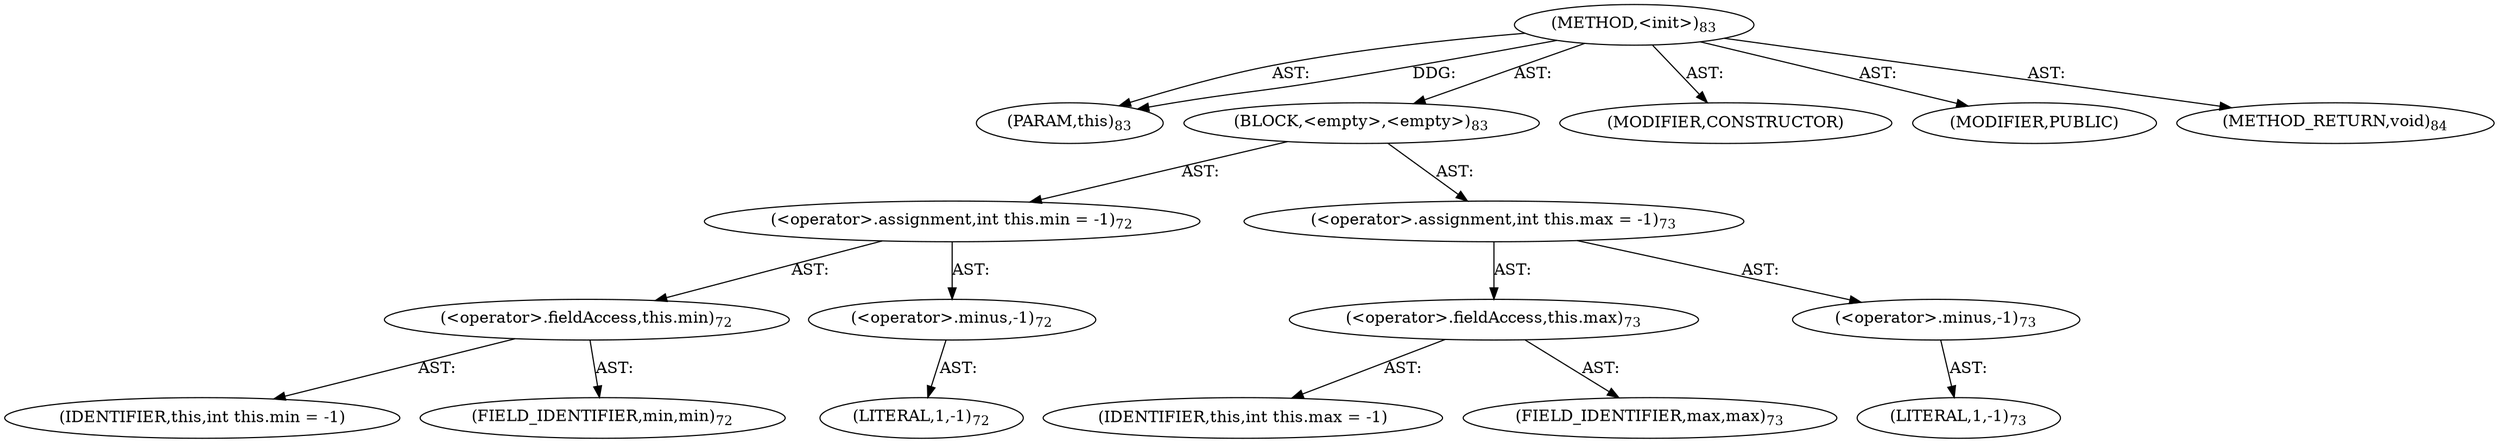 digraph "&lt;init&gt;" {  
"111669149696" [label = <(METHOD,&lt;init&gt;)<SUB>83</SUB>> ]
"115964116997" [label = <(PARAM,this)<SUB>83</SUB>> ]
"25769803776" [label = <(BLOCK,&lt;empty&gt;,&lt;empty&gt;)<SUB>83</SUB>> ]
"30064771072" [label = <(&lt;operator&gt;.assignment,int this.min = -1)<SUB>72</SUB>> ]
"30064771073" [label = <(&lt;operator&gt;.fieldAccess,this.min)<SUB>72</SUB>> ]
"68719476746" [label = <(IDENTIFIER,this,int this.min = -1)> ]
"55834574848" [label = <(FIELD_IDENTIFIER,min,min)<SUB>72</SUB>> ]
"30064771074" [label = <(&lt;operator&gt;.minus,-1)<SUB>72</SUB>> ]
"90194313216" [label = <(LITERAL,1,-1)<SUB>72</SUB>> ]
"30064771075" [label = <(&lt;operator&gt;.assignment,int this.max = -1)<SUB>73</SUB>> ]
"30064771076" [label = <(&lt;operator&gt;.fieldAccess,this.max)<SUB>73</SUB>> ]
"68719476747" [label = <(IDENTIFIER,this,int this.max = -1)> ]
"55834574849" [label = <(FIELD_IDENTIFIER,max,max)<SUB>73</SUB>> ]
"30064771077" [label = <(&lt;operator&gt;.minus,-1)<SUB>73</SUB>> ]
"90194313217" [label = <(LITERAL,1,-1)<SUB>73</SUB>> ]
"133143986182" [label = <(MODIFIER,CONSTRUCTOR)> ]
"133143986183" [label = <(MODIFIER,PUBLIC)> ]
"128849018880" [label = <(METHOD_RETURN,void)<SUB>84</SUB>> ]
  "111669149696" -> "115964116997"  [ label = "AST: "] 
  "111669149696" -> "25769803776"  [ label = "AST: "] 
  "111669149696" -> "133143986182"  [ label = "AST: "] 
  "111669149696" -> "133143986183"  [ label = "AST: "] 
  "111669149696" -> "128849018880"  [ label = "AST: "] 
  "25769803776" -> "30064771072"  [ label = "AST: "] 
  "25769803776" -> "30064771075"  [ label = "AST: "] 
  "30064771072" -> "30064771073"  [ label = "AST: "] 
  "30064771072" -> "30064771074"  [ label = "AST: "] 
  "30064771073" -> "68719476746"  [ label = "AST: "] 
  "30064771073" -> "55834574848"  [ label = "AST: "] 
  "30064771074" -> "90194313216"  [ label = "AST: "] 
  "30064771075" -> "30064771076"  [ label = "AST: "] 
  "30064771075" -> "30064771077"  [ label = "AST: "] 
  "30064771076" -> "68719476747"  [ label = "AST: "] 
  "30064771076" -> "55834574849"  [ label = "AST: "] 
  "30064771077" -> "90194313217"  [ label = "AST: "] 
  "111669149696" -> "115964116997"  [ label = "DDG: "] 
}
